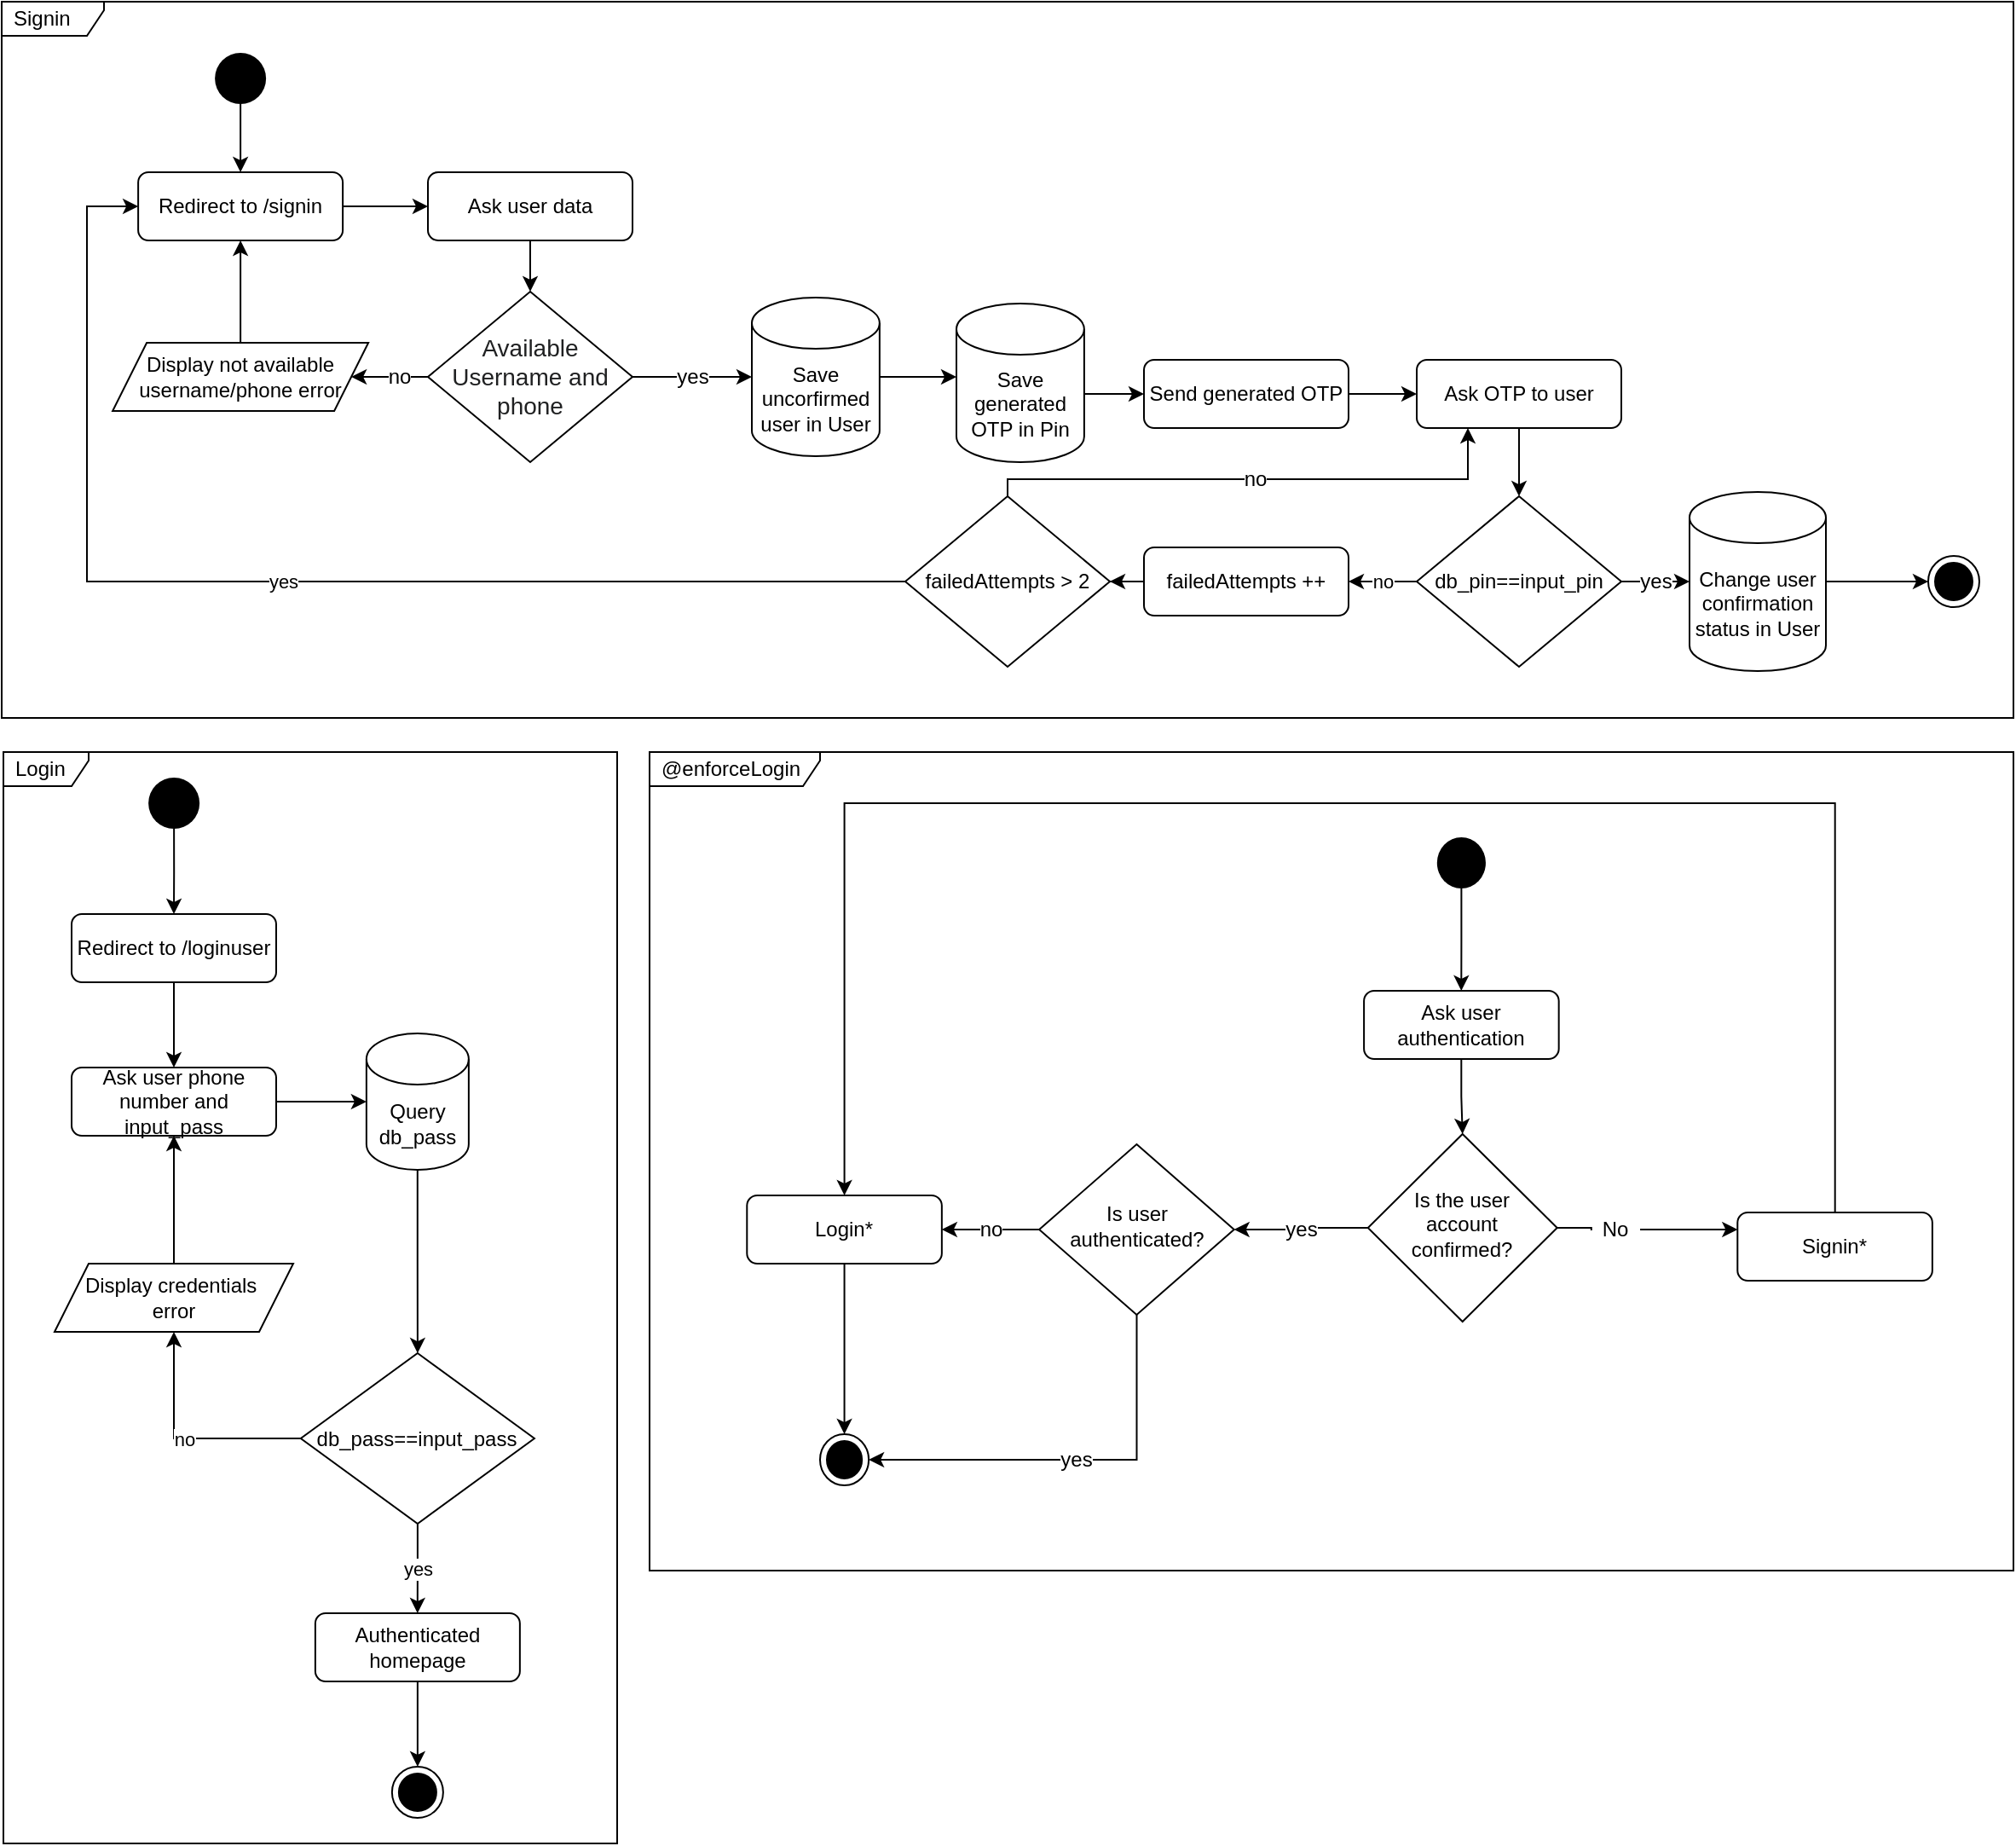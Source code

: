 <mxfile version="20.3.0" type="device"><diagram id="C5RBs43oDa-KdzZeNtuy" name="Page-1"><mxGraphModel dx="1251" dy="2300" grid="1" gridSize="10" guides="1" tooltips="1" connect="1" arrows="1" fold="1" page="1" pageScale="1" pageWidth="827" pageHeight="1169" math="0" shadow="0"><root><mxCell id="WIyWlLk6GJQsqaUBKTNV-0"/><mxCell id="WIyWlLk6GJQsqaUBKTNV-1" parent="WIyWlLk6GJQsqaUBKTNV-0"/><mxCell id="vqkFELI0ekjHnaKTsUGz-112" value="" style="group" vertex="1" connectable="0" parent="WIyWlLk6GJQsqaUBKTNV-1"><mxGeometry x="881" y="400" width="360" height="640" as="geometry"/></mxCell><mxCell id="vqkFELI0ekjHnaKTsUGz-110" value="Login" style="shape=umlFrame;whiteSpace=wrap;html=1;width=50;height=20;boundedLbl=1;verticalAlign=middle;align=left;spacingLeft=5;strokeColor=default;fontFamily=Helvetica;fontSize=12;fontColor=default;fillColor=default;" vertex="1" parent="vqkFELI0ekjHnaKTsUGz-112"><mxGeometry width="360" height="640" as="geometry"/></mxCell><mxCell id="vqkFELI0ekjHnaKTsUGz-92" value="Redirect to /loginuser" style="rounded=1;whiteSpace=wrap;html=1;fontSize=12;glass=0;strokeWidth=1;shadow=0;movable=1;resizable=1;rotatable=1;deletable=1;editable=1;connectable=1;" vertex="1" parent="vqkFELI0ekjHnaKTsUGz-112"><mxGeometry x="40" y="95" width="120" height="40" as="geometry"/></mxCell><mxCell id="vqkFELI0ekjHnaKTsUGz-94" value="Ask user phone number and input_pass" style="rounded=1;whiteSpace=wrap;html=1;fontSize=12;glass=0;strokeWidth=1;shadow=0;" vertex="1" parent="vqkFELI0ekjHnaKTsUGz-112"><mxGeometry x="40" y="185" width="120" height="40" as="geometry"/></mxCell><mxCell id="vqkFELI0ekjHnaKTsUGz-91" style="edgeStyle=orthogonalEdgeStyle;rounded=0;orthogonalLoop=1;jettySize=auto;html=1;entryX=0.5;entryY=0;entryDx=0;entryDy=0;" edge="1" parent="vqkFELI0ekjHnaKTsUGz-112" source="vqkFELI0ekjHnaKTsUGz-92" target="vqkFELI0ekjHnaKTsUGz-94"><mxGeometry relative="1" as="geometry"/></mxCell><mxCell id="vqkFELI0ekjHnaKTsUGz-97" value="db_pass==input_pass" style="rhombus;whiteSpace=wrap;html=1;" vertex="1" parent="vqkFELI0ekjHnaKTsUGz-112"><mxGeometry x="174.41" y="352.5" width="137.06" height="100" as="geometry"/></mxCell><mxCell id="vqkFELI0ekjHnaKTsUGz-98" style="edgeStyle=orthogonalEdgeStyle;rounded=0;orthogonalLoop=1;jettySize=auto;html=1;" edge="1" parent="vqkFELI0ekjHnaKTsUGz-112" source="vqkFELI0ekjHnaKTsUGz-99" target="vqkFELI0ekjHnaKTsUGz-94"><mxGeometry relative="1" as="geometry"><Array as="points"/></mxGeometry></mxCell><mxCell id="vqkFELI0ekjHnaKTsUGz-99" value="Display credentials&amp;nbsp;&lt;br&gt;error" style="shape=parallelogram;perimeter=parallelogramPerimeter;whiteSpace=wrap;html=1;fixedSize=1;" vertex="1" parent="vqkFELI0ekjHnaKTsUGz-112"><mxGeometry x="30" y="300" width="140" height="40" as="geometry"/></mxCell><mxCell id="vqkFELI0ekjHnaKTsUGz-95" value="no" style="edgeStyle=orthogonalEdgeStyle;rounded=0;orthogonalLoop=1;jettySize=auto;html=1;" edge="1" parent="vqkFELI0ekjHnaKTsUGz-112" source="vqkFELI0ekjHnaKTsUGz-97" target="vqkFELI0ekjHnaKTsUGz-99"><mxGeometry relative="1" as="geometry"/></mxCell><mxCell id="vqkFELI0ekjHnaKTsUGz-101" value="Authenticated&lt;br&gt;homepage" style="rounded=1;whiteSpace=wrap;html=1;fontSize=12;glass=0;strokeWidth=1;shadow=0;" vertex="1" parent="vqkFELI0ekjHnaKTsUGz-112"><mxGeometry x="182.94" y="505" width="120" height="40" as="geometry"/></mxCell><mxCell id="vqkFELI0ekjHnaKTsUGz-96" value="yes" style="edgeStyle=orthogonalEdgeStyle;rounded=0;orthogonalLoop=1;jettySize=auto;html=1;" edge="1" parent="vqkFELI0ekjHnaKTsUGz-112" source="vqkFELI0ekjHnaKTsUGz-97" target="vqkFELI0ekjHnaKTsUGz-101"><mxGeometry relative="1" as="geometry"/></mxCell><mxCell id="vqkFELI0ekjHnaKTsUGz-102" style="edgeStyle=orthogonalEdgeStyle;rounded=0;orthogonalLoop=1;jettySize=auto;html=1;" edge="1" parent="vqkFELI0ekjHnaKTsUGz-112" source="vqkFELI0ekjHnaKTsUGz-103" target="vqkFELI0ekjHnaKTsUGz-97"><mxGeometry relative="1" as="geometry"/></mxCell><mxCell id="vqkFELI0ekjHnaKTsUGz-103" value="Query db_pass" style="shape=cylinder3;whiteSpace=wrap;html=1;boundedLbl=1;backgroundOutline=1;size=15;" vertex="1" parent="vqkFELI0ekjHnaKTsUGz-112"><mxGeometry x="212.94" y="165" width="60" height="80" as="geometry"/></mxCell><mxCell id="vqkFELI0ekjHnaKTsUGz-93" style="edgeStyle=orthogonalEdgeStyle;rounded=0;orthogonalLoop=1;jettySize=auto;html=1;" edge="1" parent="vqkFELI0ekjHnaKTsUGz-112" source="vqkFELI0ekjHnaKTsUGz-94" target="vqkFELI0ekjHnaKTsUGz-103"><mxGeometry relative="1" as="geometry"/></mxCell><mxCell id="vqkFELI0ekjHnaKTsUGz-104" value="" style="ellipse;html=1;shape=endState;fillColor=strokeColor;" vertex="1" parent="vqkFELI0ekjHnaKTsUGz-112"><mxGeometry x="227.94" y="595" width="30" height="30" as="geometry"/></mxCell><mxCell id="vqkFELI0ekjHnaKTsUGz-100" style="edgeStyle=orthogonalEdgeStyle;rounded=0;orthogonalLoop=1;jettySize=auto;html=1;" edge="1" parent="vqkFELI0ekjHnaKTsUGz-112" source="vqkFELI0ekjHnaKTsUGz-101" target="vqkFELI0ekjHnaKTsUGz-104"><mxGeometry relative="1" as="geometry"/></mxCell><mxCell id="vqkFELI0ekjHnaKTsUGz-109" style="edgeStyle=orthogonalEdgeStyle;rounded=0;orthogonalLoop=1;jettySize=auto;html=1;fontFamily=Helvetica;fontSize=12;fontColor=default;" edge="1" parent="vqkFELI0ekjHnaKTsUGz-112" source="vqkFELI0ekjHnaKTsUGz-108" target="vqkFELI0ekjHnaKTsUGz-92"><mxGeometry relative="1" as="geometry"/></mxCell><mxCell id="vqkFELI0ekjHnaKTsUGz-108" value="" style="ellipse;fillColor=#000000;strokeColor=none;" vertex="1" parent="vqkFELI0ekjHnaKTsUGz-112"><mxGeometry x="85.06" y="15" width="30" height="30" as="geometry"/></mxCell><mxCell id="vqkFELI0ekjHnaKTsUGz-116" value="" style="group" vertex="1" connectable="0" parent="WIyWlLk6GJQsqaUBKTNV-1"><mxGeometry x="880" y="-40" width="1180" height="420" as="geometry"/></mxCell><mxCell id="vqkFELI0ekjHnaKTsUGz-28" value="Signin" style="shape=umlFrame;whiteSpace=wrap;html=1;width=60;height=20;boundedLbl=1;verticalAlign=middle;align=left;spacingLeft=5;strokeColor=default;fontFamily=Helvetica;fontSize=12;fontColor=default;fillColor=default;" vertex="1" parent="vqkFELI0ekjHnaKTsUGz-116"><mxGeometry width="1180" height="420" as="geometry"/></mxCell><mxCell id="vqkFELI0ekjHnaKTsUGz-30" value="Redirect to /signin" style="rounded=1;whiteSpace=wrap;html=1;fontSize=12;glass=0;strokeWidth=1;shadow=0;" vertex="1" parent="vqkFELI0ekjHnaKTsUGz-116"><mxGeometry x="80.06" y="100" width="120" height="40" as="geometry"/></mxCell><mxCell id="vqkFELI0ekjHnaKTsUGz-32" value="Ask user data" style="rounded=1;whiteSpace=wrap;html=1;fontSize=12;glass=0;strokeWidth=1;shadow=0;" vertex="1" parent="vqkFELI0ekjHnaKTsUGz-116"><mxGeometry x="250" y="100" width="120" height="40" as="geometry"/></mxCell><mxCell id="vqkFELI0ekjHnaKTsUGz-29" style="edgeStyle=orthogonalEdgeStyle;rounded=0;orthogonalLoop=1;jettySize=auto;html=1;" edge="1" parent="vqkFELI0ekjHnaKTsUGz-116" source="vqkFELI0ekjHnaKTsUGz-30" target="vqkFELI0ekjHnaKTsUGz-32"><mxGeometry relative="1" as="geometry"/></mxCell><mxCell id="vqkFELI0ekjHnaKTsUGz-35" value="&lt;span style=&quot;color: rgb(32, 33, 34); font-family: sans-serif; font-size: 14px; text-align: start; background-color: rgb(255, 255, 255);&quot; class=&quot;mwe-math-element&quot;&gt;Available Username and phone&lt;br&gt;&lt;/span&gt;" style="rhombus;whiteSpace=wrap;html=1;" vertex="1" parent="vqkFELI0ekjHnaKTsUGz-116"><mxGeometry x="250" y="170" width="120" height="100" as="geometry"/></mxCell><mxCell id="vqkFELI0ekjHnaKTsUGz-31" style="edgeStyle=orthogonalEdgeStyle;rounded=0;orthogonalLoop=1;jettySize=auto;html=1;" edge="1" parent="vqkFELI0ekjHnaKTsUGz-116" source="vqkFELI0ekjHnaKTsUGz-32" target="vqkFELI0ekjHnaKTsUGz-35"><mxGeometry relative="1" as="geometry"/></mxCell><mxCell id="vqkFELI0ekjHnaKTsUGz-36" style="edgeStyle=orthogonalEdgeStyle;rounded=0;orthogonalLoop=1;jettySize=auto;html=1;" edge="1" parent="vqkFELI0ekjHnaKTsUGz-116" source="vqkFELI0ekjHnaKTsUGz-37" target="vqkFELI0ekjHnaKTsUGz-30"><mxGeometry relative="1" as="geometry"><mxPoint x="429.94" y="120" as="targetPoint"/><Array as="points"><mxPoint x="160" y="210"/><mxPoint x="160" y="210"/></Array></mxGeometry></mxCell><mxCell id="vqkFELI0ekjHnaKTsUGz-38" value="" style="endArrow=none;html=1;rounded=0;exitX=1;exitY=0.5;exitDx=0;exitDy=0;startArrow=none;" edge="1" parent="vqkFELI0ekjHnaKTsUGz-116"><mxGeometry width="50" height="50" relative="1" as="geometry"><mxPoint x="220" y="315" as="sourcePoint"/><mxPoint x="220" y="315" as="targetPoint"/></mxGeometry></mxCell><mxCell id="vqkFELI0ekjHnaKTsUGz-40" value="Send generated OTP" style="rounded=1;whiteSpace=wrap;html=1;fontSize=12;glass=0;strokeWidth=1;shadow=0;" vertex="1" parent="vqkFELI0ekjHnaKTsUGz-116"><mxGeometry x="670" y="210" width="120" height="40" as="geometry"/></mxCell><mxCell id="vqkFELI0ekjHnaKTsUGz-42" value="Ask OTP to user" style="rounded=1;whiteSpace=wrap;html=1;fontSize=12;glass=0;strokeWidth=1;shadow=0;" vertex="1" parent="vqkFELI0ekjHnaKTsUGz-116"><mxGeometry x="830" y="210" width="120" height="40" as="geometry"/></mxCell><mxCell id="vqkFELI0ekjHnaKTsUGz-39" style="edgeStyle=orthogonalEdgeStyle;rounded=0;orthogonalLoop=1;jettySize=auto;html=1;fontFamily=Helvetica;fontSize=12;fontColor=default;" edge="1" parent="vqkFELI0ekjHnaKTsUGz-116" source="vqkFELI0ekjHnaKTsUGz-40" target="vqkFELI0ekjHnaKTsUGz-42"><mxGeometry relative="1" as="geometry"/></mxCell><mxCell id="vqkFELI0ekjHnaKTsUGz-44" value="db_pin==input_pin" style="rhombus;whiteSpace=wrap;html=1;" vertex="1" parent="vqkFELI0ekjHnaKTsUGz-116"><mxGeometry x="830" y="290" width="120" height="100" as="geometry"/></mxCell><mxCell id="vqkFELI0ekjHnaKTsUGz-41" style="edgeStyle=orthogonalEdgeStyle;rounded=0;orthogonalLoop=1;jettySize=auto;html=1;fontFamily=Helvetica;fontSize=12;fontColor=default;" edge="1" parent="vqkFELI0ekjHnaKTsUGz-116" source="vqkFELI0ekjHnaKTsUGz-42" target="vqkFELI0ekjHnaKTsUGz-44"><mxGeometry relative="1" as="geometry"><Array as="points"/></mxGeometry></mxCell><mxCell id="vqkFELI0ekjHnaKTsUGz-45" value="yes" style="edgeStyle=orthogonalEdgeStyle;rounded=0;orthogonalLoop=1;jettySize=auto;html=1;startArrow=none;" edge="1" parent="vqkFELI0ekjHnaKTsUGz-116" source="vqkFELI0ekjHnaKTsUGz-47" target="vqkFELI0ekjHnaKTsUGz-30"><mxGeometry relative="1" as="geometry"><Array as="points"><mxPoint x="50" y="340"/><mxPoint x="50" y="120"/></Array><mxPoint x="319.077" y="965" as="sourcePoint"/></mxGeometry></mxCell><mxCell id="vqkFELI0ekjHnaKTsUGz-46" value="no" style="edgeStyle=orthogonalEdgeStyle;rounded=0;orthogonalLoop=1;jettySize=auto;html=1;fontFamily=Helvetica;fontSize=12;fontColor=default;" edge="1" parent="vqkFELI0ekjHnaKTsUGz-116" source="vqkFELI0ekjHnaKTsUGz-47" target="vqkFELI0ekjHnaKTsUGz-42"><mxGeometry relative="1" as="geometry"><Array as="points"><mxPoint x="590" y="280"/><mxPoint x="860" y="280"/></Array></mxGeometry></mxCell><mxCell id="vqkFELI0ekjHnaKTsUGz-47" value="failedAttempts &amp;gt; 2" style="rhombus;whiteSpace=wrap;html=1;" vertex="1" parent="vqkFELI0ekjHnaKTsUGz-116"><mxGeometry x="530" y="290" width="120" height="100" as="geometry"/></mxCell><mxCell id="vqkFELI0ekjHnaKTsUGz-49" value="Save uncorfirmed user in User" style="shape=cylinder3;whiteSpace=wrap;html=1;boundedLbl=1;backgroundOutline=1;size=15;" vertex="1" parent="vqkFELI0ekjHnaKTsUGz-116"><mxGeometry x="440" y="173.5" width="74.94" height="93" as="geometry"/></mxCell><mxCell id="vqkFELI0ekjHnaKTsUGz-33" value="yes" style="edgeStyle=orthogonalEdgeStyle;rounded=0;orthogonalLoop=1;jettySize=auto;html=1;fontFamily=Helvetica;fontSize=12;fontColor=default;startArrow=none;" edge="1" parent="vqkFELI0ekjHnaKTsUGz-116" source="vqkFELI0ekjHnaKTsUGz-35" target="vqkFELI0ekjHnaKTsUGz-49"><mxGeometry relative="1" as="geometry"><mxPoint x="140" y="400" as="targetPoint"/><Array as="points"><mxPoint x="450" y="220"/><mxPoint x="450" y="220"/></Array></mxGeometry></mxCell><mxCell id="vqkFELI0ekjHnaKTsUGz-50" style="edgeStyle=orthogonalEdgeStyle;rounded=0;orthogonalLoop=1;jettySize=auto;html=1;fontFamily=Helvetica;fontSize=12;fontColor=default;" edge="1" parent="vqkFELI0ekjHnaKTsUGz-116" source="vqkFELI0ekjHnaKTsUGz-51" target="vqkFELI0ekjHnaKTsUGz-40"><mxGeometry relative="1" as="geometry"><Array as="points"><mxPoint x="660" y="230"/><mxPoint x="660" y="230"/></Array></mxGeometry></mxCell><mxCell id="vqkFELI0ekjHnaKTsUGz-51" value="Save generated OTP in Pin" style="shape=cylinder3;whiteSpace=wrap;html=1;boundedLbl=1;backgroundOutline=1;size=15;" vertex="1" parent="vqkFELI0ekjHnaKTsUGz-116"><mxGeometry x="560" y="177" width="74.94" height="93" as="geometry"/></mxCell><mxCell id="vqkFELI0ekjHnaKTsUGz-48" style="edgeStyle=orthogonalEdgeStyle;rounded=0;orthogonalLoop=1;jettySize=auto;html=1;fontFamily=Helvetica;fontSize=12;fontColor=default;" edge="1" parent="vqkFELI0ekjHnaKTsUGz-116" source="vqkFELI0ekjHnaKTsUGz-49" target="vqkFELI0ekjHnaKTsUGz-51"><mxGeometry relative="1" as="geometry"><Array as="points"><mxPoint x="580" y="230"/><mxPoint x="580" y="230"/></Array></mxGeometry></mxCell><mxCell id="vqkFELI0ekjHnaKTsUGz-52" style="edgeStyle=orthogonalEdgeStyle;rounded=0;orthogonalLoop=1;jettySize=auto;html=1;fontFamily=Helvetica;fontSize=12;fontColor=default;" edge="1" parent="vqkFELI0ekjHnaKTsUGz-116" source="vqkFELI0ekjHnaKTsUGz-53" target="vqkFELI0ekjHnaKTsUGz-47"><mxGeometry relative="1" as="geometry"/></mxCell><mxCell id="vqkFELI0ekjHnaKTsUGz-53" value="failedAttempts ++" style="rounded=1;whiteSpace=wrap;html=1;fontSize=12;glass=0;strokeWidth=1;shadow=0;" vertex="1" parent="vqkFELI0ekjHnaKTsUGz-116"><mxGeometry x="670" y="320" width="120" height="40" as="geometry"/></mxCell><mxCell id="vqkFELI0ekjHnaKTsUGz-43" value="no" style="edgeStyle=orthogonalEdgeStyle;rounded=0;orthogonalLoop=1;jettySize=auto;html=1;" edge="1" parent="vqkFELI0ekjHnaKTsUGz-116" source="vqkFELI0ekjHnaKTsUGz-44" target="vqkFELI0ekjHnaKTsUGz-53"><mxGeometry relative="1" as="geometry"><Array as="points"/></mxGeometry></mxCell><mxCell id="vqkFELI0ekjHnaKTsUGz-37" value="Display not available username/phone error" style="shape=parallelogram;perimeter=parallelogramPerimeter;whiteSpace=wrap;html=1;fixedSize=1;direction=west;" vertex="1" parent="vqkFELI0ekjHnaKTsUGz-116"><mxGeometry x="65.06" y="200" width="150" height="40" as="geometry"/></mxCell><mxCell id="vqkFELI0ekjHnaKTsUGz-34" value="no" style="edgeStyle=orthogonalEdgeStyle;rounded=0;orthogonalLoop=1;jettySize=auto;html=1;fontFamily=Helvetica;fontSize=12;fontColor=default;" edge="1" parent="vqkFELI0ekjHnaKTsUGz-116" source="vqkFELI0ekjHnaKTsUGz-35" target="vqkFELI0ekjHnaKTsUGz-37"><mxGeometry relative="1" as="geometry"/></mxCell><mxCell id="vqkFELI0ekjHnaKTsUGz-58" style="edgeStyle=orthogonalEdgeStyle;rounded=0;orthogonalLoop=1;jettySize=auto;html=1;fontFamily=Helvetica;fontSize=12;fontColor=default;" edge="1" parent="vqkFELI0ekjHnaKTsUGz-116" source="vqkFELI0ekjHnaKTsUGz-57" target="vqkFELI0ekjHnaKTsUGz-30"><mxGeometry relative="1" as="geometry"/></mxCell><mxCell id="vqkFELI0ekjHnaKTsUGz-57" value="" style="ellipse;fillColor=#000000;strokeColor=none;" vertex="1" parent="vqkFELI0ekjHnaKTsUGz-116"><mxGeometry x="125.06" y="30" width="30" height="30" as="geometry"/></mxCell><mxCell id="vqkFELI0ekjHnaKTsUGz-59" value="Change user confirmation status in User" style="shape=cylinder3;whiteSpace=wrap;html=1;boundedLbl=1;backgroundOutline=1;size=15;" vertex="1" parent="vqkFELI0ekjHnaKTsUGz-116"><mxGeometry x="990" y="287.5" width="80" height="105" as="geometry"/></mxCell><mxCell id="vqkFELI0ekjHnaKTsUGz-60" value="yes" style="edgeStyle=orthogonalEdgeStyle;rounded=0;orthogonalLoop=1;jettySize=auto;html=1;fontFamily=Helvetica;fontSize=12;fontColor=default;" edge="1" parent="vqkFELI0ekjHnaKTsUGz-116" source="vqkFELI0ekjHnaKTsUGz-44" target="vqkFELI0ekjHnaKTsUGz-59"><mxGeometry relative="1" as="geometry"/></mxCell><mxCell id="vqkFELI0ekjHnaKTsUGz-62" style="edgeStyle=orthogonalEdgeStyle;rounded=0;orthogonalLoop=1;jettySize=auto;html=1;fontFamily=Helvetica;fontSize=12;fontColor=default;" edge="1" parent="vqkFELI0ekjHnaKTsUGz-116" source="vqkFELI0ekjHnaKTsUGz-59" target="vqkFELI0ekjHnaKTsUGz-63"><mxGeometry relative="1" as="geometry"><mxPoint x="1090" y="340" as="targetPoint"/></mxGeometry></mxCell><mxCell id="vqkFELI0ekjHnaKTsUGz-63" value="" style="ellipse;html=1;shape=endState;fillColor=strokeColor;" vertex="1" parent="vqkFELI0ekjHnaKTsUGz-116"><mxGeometry x="1130" y="325" width="30" height="30" as="geometry"/></mxCell><mxCell id="vqkFELI0ekjHnaKTsUGz-118" value="" style="group" vertex="1" connectable="0" parent="WIyWlLk6GJQsqaUBKTNV-1"><mxGeometry x="1260" y="400" width="800" height="485" as="geometry"/></mxCell><mxCell id="vqkFELI0ekjHnaKTsUGz-2" value="@enforceLogin" style="shape=umlFrame;whiteSpace=wrap;html=1;width=100;height=20;boundedLbl=1;verticalAlign=middle;align=left;spacingLeft=5;" vertex="1" parent="vqkFELI0ekjHnaKTsUGz-118"><mxGeometry width="800" height="480" as="geometry"/></mxCell><mxCell id="WIyWlLk6GJQsqaUBKTNV-3" value="Ask user authentication" style="rounded=1;whiteSpace=wrap;html=1;fontSize=12;glass=0;strokeWidth=1;shadow=0;" parent="vqkFELI0ekjHnaKTsUGz-118" vertex="1"><mxGeometry x="419.048" y="140" width="114.286" height="40" as="geometry"/></mxCell><mxCell id="WIyWlLk6GJQsqaUBKTNV-6" value="Is the user account confirmed?" style="rhombus;whiteSpace=wrap;html=1;shadow=0;fontFamily=Helvetica;fontSize=12;align=center;strokeWidth=1;spacing=6;spacingTop=-4;" parent="vqkFELI0ekjHnaKTsUGz-118" vertex="1"><mxGeometry x="421.38" y="224" width="110.95" height="110" as="geometry"/></mxCell><mxCell id="mVSYZwoUYvAoKL3k98H9-117" style="edgeStyle=orthogonalEdgeStyle;rounded=0;orthogonalLoop=1;jettySize=auto;html=1;entryX=0.5;entryY=0;entryDx=0;entryDy=0;" parent="vqkFELI0ekjHnaKTsUGz-118" source="WIyWlLk6GJQsqaUBKTNV-3" target="WIyWlLk6GJQsqaUBKTNV-6" edge="1"><mxGeometry relative="1" as="geometry"/></mxCell><mxCell id="WIyWlLk6GJQsqaUBKTNV-7" value="Signin*" style="rounded=1;whiteSpace=wrap;html=1;fontSize=12;glass=0;strokeWidth=1;shadow=0;" parent="vqkFELI0ekjHnaKTsUGz-118" vertex="1"><mxGeometry x="638.152" y="270" width="114.286" height="40" as="geometry"/></mxCell><mxCell id="mVSYZwoUYvAoKL3k98H9-15" value="No" style="text;html=1;strokeColor=none;fillColor=none;align=center;verticalAlign=middle;whiteSpace=wrap;rounded=0;" parent="vqkFELI0ekjHnaKTsUGz-118" vertex="1"><mxGeometry x="552.438" y="270" width="28.571" height="20" as="geometry"/></mxCell><mxCell id="mVSYZwoUYvAoKL3k98H9-11" style="edgeStyle=orthogonalEdgeStyle;rounded=0;orthogonalLoop=1;jettySize=auto;html=1;entryX=0;entryY=0.25;entryDx=0;entryDy=0;startArrow=none;" parent="vqkFELI0ekjHnaKTsUGz-118" source="mVSYZwoUYvAoKL3k98H9-15" target="WIyWlLk6GJQsqaUBKTNV-7" edge="1"><mxGeometry relative="1" as="geometry"><Array as="points"><mxPoint x="600.057" y="280"/><mxPoint x="600.057" y="280"/></Array></mxGeometry></mxCell><mxCell id="mVSYZwoUYvAoKL3k98H9-16" value="" style="edgeStyle=orthogonalEdgeStyle;rounded=0;orthogonalLoop=1;jettySize=auto;html=1;entryX=0;entryY=0.5;entryDx=0;entryDy=0;endArrow=none;" parent="vqkFELI0ekjHnaKTsUGz-118" source="WIyWlLk6GJQsqaUBKTNV-6" edge="1"><mxGeometry relative="1" as="geometry"><mxPoint x="533.333" y="280" as="sourcePoint"/><mxPoint x="552.381" y="280" as="targetPoint"/></mxGeometry></mxCell><mxCell id="mVSYZwoUYvAoKL3k98H9-69" value="" style="endArrow=none;html=1;rounded=0;exitX=1;exitY=0.5;exitDx=0;exitDy=0;startArrow=none;" parent="vqkFELI0ekjHnaKTsUGz-118" edge="1"><mxGeometry width="50" height="50" relative="1" as="geometry"><mxPoint x="771.429" y="485" as="sourcePoint"/><mxPoint x="771.429" y="485" as="targetPoint"/></mxGeometry></mxCell><mxCell id="vqkFELI0ekjHnaKTsUGz-1" style="edgeStyle=orthogonalEdgeStyle;rounded=0;orthogonalLoop=1;jettySize=auto;html=1;" edge="1" parent="vqkFELI0ekjHnaKTsUGz-118" source="vqkFELI0ekjHnaKTsUGz-0" target="WIyWlLk6GJQsqaUBKTNV-3"><mxGeometry relative="1" as="geometry"/></mxCell><mxCell id="vqkFELI0ekjHnaKTsUGz-0" value="" style="ellipse;fillColor=#000000;strokeColor=none;" vertex="1" parent="vqkFELI0ekjHnaKTsUGz-118"><mxGeometry x="461.905" y="50" width="28.571" height="30" as="geometry"/></mxCell><mxCell id="vqkFELI0ekjHnaKTsUGz-8" value="" style="ellipse;html=1;shape=endState;fillColor=strokeColor;" vertex="1" parent="vqkFELI0ekjHnaKTsUGz-118"><mxGeometry x="100" y="400" width="28.571" height="30" as="geometry"/></mxCell><mxCell id="vqkFELI0ekjHnaKTsUGz-12" value="no" style="edgeStyle=orthogonalEdgeStyle;rounded=0;orthogonalLoop=1;jettySize=auto;html=1;fontFamily=Helvetica;fontSize=12;fontColor=default;" edge="1" parent="vqkFELI0ekjHnaKTsUGz-118" source="vqkFELI0ekjHnaKTsUGz-11"><mxGeometry relative="1" as="geometry"><mxPoint x="171.429" y="280.0" as="targetPoint"/><Array as="points"><mxPoint x="209.524" y="280"/><mxPoint x="209.524" y="280"/></Array></mxGeometry></mxCell><mxCell id="vqkFELI0ekjHnaKTsUGz-14" value="yes" style="edgeStyle=orthogonalEdgeStyle;rounded=0;orthogonalLoop=1;jettySize=auto;html=1;fontFamily=Helvetica;fontSize=12;fontColor=default;" edge="1" parent="vqkFELI0ekjHnaKTsUGz-118" source="vqkFELI0ekjHnaKTsUGz-11" target="vqkFELI0ekjHnaKTsUGz-8"><mxGeometry relative="1" as="geometry"><mxPoint x="247.619" y="1035" as="targetPoint"/><Array as="points"><mxPoint x="285.714" y="415"/></Array></mxGeometry></mxCell><mxCell id="vqkFELI0ekjHnaKTsUGz-11" value="Is user authenticated?" style="rhombus;whiteSpace=wrap;html=1;shadow=0;fontFamily=Helvetica;fontSize=12;align=center;strokeWidth=1;spacing=6;spacingTop=-4;" vertex="1" parent="vqkFELI0ekjHnaKTsUGz-118"><mxGeometry x="228.571" y="230" width="114.286" height="100" as="geometry"/></mxCell><mxCell id="vqkFELI0ekjHnaKTsUGz-13" value="yes" style="edgeStyle=orthogonalEdgeStyle;rounded=0;orthogonalLoop=1;jettySize=auto;html=1;fontFamily=Helvetica;fontSize=12;fontColor=default;" edge="1" parent="vqkFELI0ekjHnaKTsUGz-118" source="WIyWlLk6GJQsqaUBKTNV-6" target="vqkFELI0ekjHnaKTsUGz-11"><mxGeometry relative="1" as="geometry"/></mxCell><mxCell id="vqkFELI0ekjHnaKTsUGz-114" style="edgeStyle=orthogonalEdgeStyle;rounded=0;orthogonalLoop=1;jettySize=auto;html=1;fontFamily=Helvetica;fontSize=12;fontColor=default;" edge="1" parent="vqkFELI0ekjHnaKTsUGz-118" source="vqkFELI0ekjHnaKTsUGz-113" target="vqkFELI0ekjHnaKTsUGz-8"><mxGeometry relative="1" as="geometry"><Array as="points"><mxPoint x="114.286" y="415"/></Array></mxGeometry></mxCell><mxCell id="vqkFELI0ekjHnaKTsUGz-113" value="Login*" style="rounded=1;whiteSpace=wrap;html=1;fontSize=12;glass=0;strokeWidth=1;shadow=0;" vertex="1" parent="vqkFELI0ekjHnaKTsUGz-118"><mxGeometry x="57.143" y="260" width="114.286" height="40" as="geometry"/></mxCell><mxCell id="vqkFELI0ekjHnaKTsUGz-117" style="edgeStyle=orthogonalEdgeStyle;rounded=0;orthogonalLoop=1;jettySize=auto;html=1;fontFamily=Helvetica;fontSize=12;fontColor=default;" edge="1" parent="vqkFELI0ekjHnaKTsUGz-118" source="WIyWlLk6GJQsqaUBKTNV-7" target="vqkFELI0ekjHnaKTsUGz-113"><mxGeometry relative="1" as="geometry"><Array as="points"><mxPoint x="695.238" y="30"/><mxPoint x="114.286" y="30"/></Array></mxGeometry></mxCell></root></mxGraphModel></diagram></mxfile>